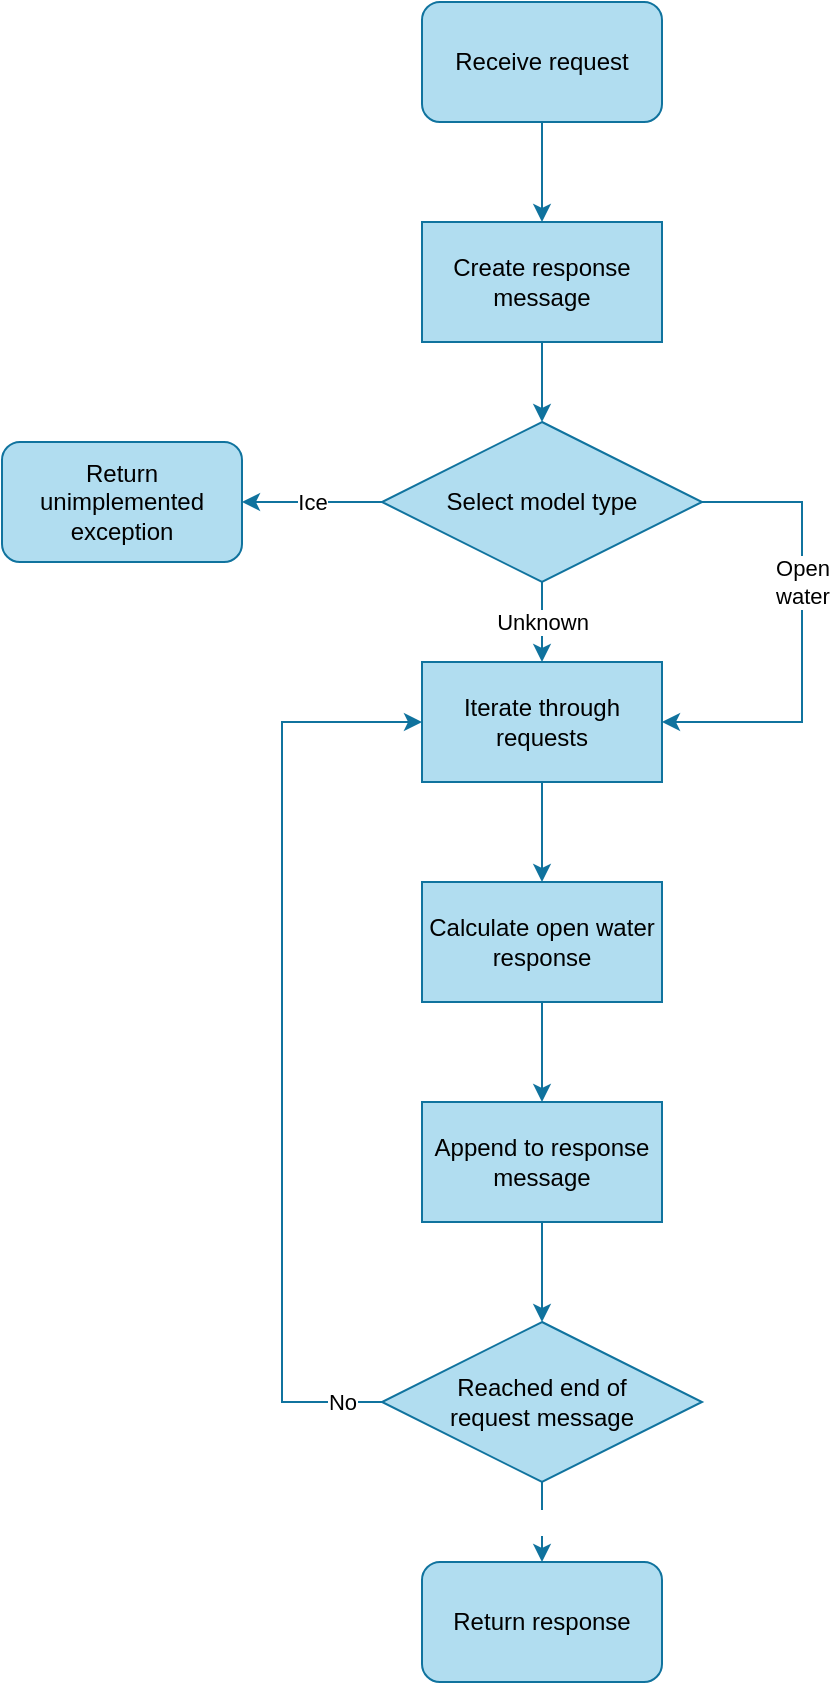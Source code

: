 <mxfile>
    <diagram id="5obwtHO3HZy37xkEvpsw" name="MotionEstimate">
        <mxGraphModel dx="733" dy="771" grid="1" gridSize="10" guides="1" tooltips="1" connect="1" arrows="1" fold="1" page="1" pageScale="1" pageWidth="827" pageHeight="1169" math="0" shadow="0">
            <root>
                <mxCell id="0"/>
                <mxCell id="1" parent="0"/>
                <mxCell id="pWhNywOQ8hgJ2_Xq2crY-1" style="edgeStyle=orthogonalEdgeStyle;rounded=0;orthogonalLoop=1;jettySize=auto;html=1;fillColor=#b1ddf0;strokeColor=#10739e;fontColor=#000000;" edge="1" parent="1" source="pWhNywOQ8hgJ2_Xq2crY-2" target="pWhNywOQ8hgJ2_Xq2crY-4">
                    <mxGeometry relative="1" as="geometry"/>
                </mxCell>
                <mxCell id="pWhNywOQ8hgJ2_Xq2crY-2" value="&lt;font&gt;Receive request&lt;/font&gt;" style="rounded=1;whiteSpace=wrap;html=1;fillColor=#b1ddf0;strokeColor=#10739e;fontColor=#000000;" vertex="1" parent="1">
                    <mxGeometry x="270" y="230" width="120" height="60" as="geometry"/>
                </mxCell>
                <mxCell id="pWhNywOQ8hgJ2_Xq2crY-3" style="edgeStyle=orthogonalEdgeStyle;rounded=0;orthogonalLoop=1;jettySize=auto;html=1;entryX=0.5;entryY=0;entryDx=0;entryDy=0;fillColor=#b1ddf0;strokeColor=#10739e;fontColor=#000000;" edge="1" parent="1" source="pWhNywOQ8hgJ2_Xq2crY-4" target="pWhNywOQ8hgJ2_Xq2crY-6">
                    <mxGeometry relative="1" as="geometry">
                        <mxPoint x="330" y="310" as="targetPoint"/>
                    </mxGeometry>
                </mxCell>
                <mxCell id="pWhNywOQ8hgJ2_Xq2crY-4" value="&lt;font&gt;Create response message&lt;/font&gt;" style="rounded=0;whiteSpace=wrap;html=1;fillColor=#b1ddf0;strokeColor=#10739e;fontColor=#000000;" vertex="1" parent="1">
                    <mxGeometry x="270" y="340" width="120" height="60" as="geometry"/>
                </mxCell>
                <mxCell id="pWhNywOQ8hgJ2_Xq2crY-15" value="Open&lt;br&gt;water" style="edgeStyle=orthogonalEdgeStyle;rounded=0;orthogonalLoop=1;jettySize=auto;html=1;entryX=1;entryY=0.5;entryDx=0;entryDy=0;strokeColor=#10739E;" edge="1" parent="1" source="pWhNywOQ8hgJ2_Xq2crY-6" target="pWhNywOQ8hgJ2_Xq2crY-8">
                    <mxGeometry x="-0.217" relative="1" as="geometry">
                        <Array as="points">
                            <mxPoint x="460" y="480"/>
                            <mxPoint x="460" y="590"/>
                        </Array>
                        <mxPoint as="offset"/>
                    </mxGeometry>
                </mxCell>
                <mxCell id="pWhNywOQ8hgJ2_Xq2crY-17" value="Ice" style="edgeStyle=orthogonalEdgeStyle;rounded=0;orthogonalLoop=1;jettySize=auto;html=1;entryX=1;entryY=0.5;entryDx=0;entryDy=0;strokeColor=#10739E;" edge="1" parent="1" source="pWhNywOQ8hgJ2_Xq2crY-6" target="pWhNywOQ8hgJ2_Xq2crY-18">
                    <mxGeometry relative="1" as="geometry">
                        <mxPoint x="180" y="480" as="targetPoint"/>
                    </mxGeometry>
                </mxCell>
                <mxCell id="pWhNywOQ8hgJ2_Xq2crY-20" value="Unknown" style="edgeStyle=orthogonalEdgeStyle;rounded=0;orthogonalLoop=1;jettySize=auto;html=1;exitX=0.5;exitY=1;exitDx=0;exitDy=0;entryX=0.5;entryY=0;entryDx=0;entryDy=0;strokeColor=#10739E;" edge="1" parent="1" source="pWhNywOQ8hgJ2_Xq2crY-6" target="pWhNywOQ8hgJ2_Xq2crY-8">
                    <mxGeometry relative="1" as="geometry">
                        <mxPoint x="330" y="560" as="targetPoint"/>
                        <mxPoint as="offset"/>
                    </mxGeometry>
                </mxCell>
                <mxCell id="pWhNywOQ8hgJ2_Xq2crY-6" value="Select model type" style="rhombus;whiteSpace=wrap;html=1;fillColor=#b1ddf0;strokeColor=#10739e;fontColor=#000000;" vertex="1" parent="1">
                    <mxGeometry x="250" y="440" width="160" height="80" as="geometry"/>
                </mxCell>
                <mxCell id="pWhNywOQ8hgJ2_Xq2crY-21" style="edgeStyle=orthogonalEdgeStyle;rounded=0;orthogonalLoop=1;jettySize=auto;html=1;entryX=0.5;entryY=0;entryDx=0;entryDy=0;strokeColor=#10739E;" edge="1" parent="1" source="pWhNywOQ8hgJ2_Xq2crY-8" target="pWhNywOQ8hgJ2_Xq2crY-10">
                    <mxGeometry relative="1" as="geometry"/>
                </mxCell>
                <mxCell id="pWhNywOQ8hgJ2_Xq2crY-8" value="&lt;font color=&quot;#000000&quot;&gt;Iterate through requests&lt;/font&gt;" style="rounded=0;whiteSpace=wrap;html=1;fillColor=#b1ddf0;strokeColor=#10739e;" vertex="1" parent="1">
                    <mxGeometry x="270" y="560" width="120" height="60" as="geometry"/>
                </mxCell>
                <mxCell id="pWhNywOQ8hgJ2_Xq2crY-25" style="edgeStyle=orthogonalEdgeStyle;rounded=0;orthogonalLoop=1;jettySize=auto;html=1;strokeColor=#10739E;" edge="1" parent="1" source="pWhNywOQ8hgJ2_Xq2crY-10" target="pWhNywOQ8hgJ2_Xq2crY-24">
                    <mxGeometry relative="1" as="geometry"/>
                </mxCell>
                <mxCell id="pWhNywOQ8hgJ2_Xq2crY-10" value="&lt;font&gt;Calculate open water response&lt;/font&gt;" style="rounded=0;whiteSpace=wrap;html=1;fillColor=#b1ddf0;strokeColor=#10739e;fontColor=#000000;" vertex="1" parent="1">
                    <mxGeometry x="270" y="670" width="120" height="60" as="geometry"/>
                </mxCell>
                <mxCell id="pWhNywOQ8hgJ2_Xq2crY-11" value="&lt;font&gt;Return response&lt;/font&gt;" style="rounded=1;whiteSpace=wrap;html=1;fillColor=#b1ddf0;strokeColor=#10739e;fontColor=#000000;" vertex="1" parent="1">
                    <mxGeometry x="270" y="1010" width="120" height="60" as="geometry"/>
                </mxCell>
                <mxCell id="pWhNywOQ8hgJ2_Xq2crY-12" value="Yes" style="edgeStyle=orthogonalEdgeStyle;rounded=0;orthogonalLoop=1;jettySize=auto;html=1;entryX=0.5;entryY=0;entryDx=0;entryDy=0;fillColor=#b1ddf0;strokeColor=#10739e;fontColor=#FFFFFF;" edge="1" parent="1" source="pWhNywOQ8hgJ2_Xq2crY-14" target="pWhNywOQ8hgJ2_Xq2crY-11">
                    <mxGeometry relative="1" as="geometry"/>
                </mxCell>
                <mxCell id="pWhNywOQ8hgJ2_Xq2crY-23" value="No" style="edgeStyle=orthogonalEdgeStyle;rounded=0;orthogonalLoop=1;jettySize=auto;html=1;strokeColor=#10739E;entryX=0;entryY=0.5;entryDx=0;entryDy=0;" edge="1" parent="1" source="pWhNywOQ8hgJ2_Xq2crY-14" target="pWhNywOQ8hgJ2_Xq2crY-8">
                    <mxGeometry x="-0.913" relative="1" as="geometry">
                        <mxPoint x="490" y="730" as="targetPoint"/>
                        <Array as="points">
                            <mxPoint x="200" y="930"/>
                            <mxPoint x="200" y="590"/>
                        </Array>
                        <mxPoint as="offset"/>
                    </mxGeometry>
                </mxCell>
                <mxCell id="pWhNywOQ8hgJ2_Xq2crY-14" value="&lt;font&gt;Reached end of&lt;br&gt;request message&lt;/font&gt;" style="rhombus;whiteSpace=wrap;html=1;fillColor=#b1ddf0;strokeColor=#10739e;fontColor=#000000;" vertex="1" parent="1">
                    <mxGeometry x="250" y="890" width="160" height="80" as="geometry"/>
                </mxCell>
                <mxCell id="pWhNywOQ8hgJ2_Xq2crY-18" value="&lt;font color=&quot;#000000&quot;&gt;Return unimplemented exception&lt;/font&gt;" style="rounded=1;whiteSpace=wrap;html=1;fillColor=#b1ddf0;strokeColor=#10739e;" vertex="1" parent="1">
                    <mxGeometry x="60" y="450" width="120" height="60" as="geometry"/>
                </mxCell>
                <mxCell id="pWhNywOQ8hgJ2_Xq2crY-26" style="edgeStyle=orthogonalEdgeStyle;rounded=0;orthogonalLoop=1;jettySize=auto;html=1;strokeColor=#10739E;" edge="1" parent="1" source="pWhNywOQ8hgJ2_Xq2crY-24" target="pWhNywOQ8hgJ2_Xq2crY-14">
                    <mxGeometry relative="1" as="geometry"/>
                </mxCell>
                <mxCell id="pWhNywOQ8hgJ2_Xq2crY-24" value="&lt;font&gt;Append to response message&lt;/font&gt;" style="rounded=0;whiteSpace=wrap;html=1;fillColor=#b1ddf0;strokeColor=#10739e;fontColor=#000000;" vertex="1" parent="1">
                    <mxGeometry x="270" y="780" width="120" height="60" as="geometry"/>
                </mxCell>
            </root>
        </mxGraphModel>
    </diagram>
    <diagram id="8F_GQ_Hw0v6a2Q_zRLA8" name="MotionTracking">
        <mxGraphModel dx="733" dy="771" grid="1" gridSize="10" guides="1" tooltips="1" connect="1" arrows="1" fold="1" page="1" pageScale="1" pageWidth="827" pageHeight="1169" math="0" shadow="0">
            <root>
                <mxCell id="1GDQzYYmrynxniAG-cH--0"/>
                <mxCell id="1GDQzYYmrynxniAG-cH--1" parent="1GDQzYYmrynxniAG-cH--0"/>
            </root>
        </mxGraphModel>
    </diagram>
    <diagram id="zsTtDmZulgKP6jJt01B1" name="MotionEstimateEvaluation">
        <mxGraphModel dx="733" dy="771" grid="1" gridSize="10" guides="1" tooltips="1" connect="1" arrows="1" fold="1" page="1" pageScale="1" pageWidth="827" pageHeight="1169" math="0" shadow="0">
            <root>
                <mxCell id="yXtv3QbnkMZyqdJEqytn-0"/>
                <mxCell id="yXtv3QbnkMZyqdJEqytn-1" parent="yXtv3QbnkMZyqdJEqytn-0"/>
            </root>
        </mxGraphModel>
    </diagram>
</mxfile>